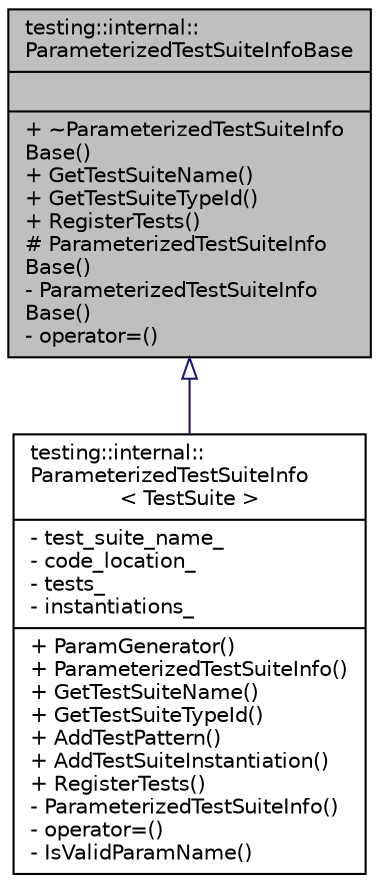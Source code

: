 digraph "testing::internal::ParameterizedTestSuiteInfoBase"
{
 // LATEX_PDF_SIZE
  bgcolor="transparent";
  edge [fontname="Helvetica",fontsize="10",labelfontname="Helvetica",labelfontsize="10"];
  node [fontname="Helvetica",fontsize="10",shape=record];
  Node1 [label="{testing::internal::\lParameterizedTestSuiteInfoBase\n||+ ~ParameterizedTestSuiteInfo\lBase()\l+ GetTestSuiteName()\l+ GetTestSuiteTypeId()\l+ RegisterTests()\l# ParameterizedTestSuiteInfo\lBase()\l- ParameterizedTestSuiteInfo\lBase()\l- operator=()\l}",height=0.2,width=0.4,color="black", fillcolor="grey75", style="filled", fontcolor="black",tooltip=" "];
  Node1 -> Node2 [dir="back",color="midnightblue",fontsize="10",style="solid",arrowtail="onormal",fontname="Helvetica"];
  Node2 [label="{testing::internal::\lParameterizedTestSuiteInfo\l\< TestSuite \>\n|- test_suite_name_\l- code_location_\l- tests_\l- instantiations_\l|+ ParamGenerator()\l+ ParameterizedTestSuiteInfo()\l+ GetTestSuiteName()\l+ GetTestSuiteTypeId()\l+ AddTestPattern()\l+ AddTestSuiteInstantiation()\l+ RegisterTests()\l- ParameterizedTestSuiteInfo()\l- operator=()\l- IsValidParamName()\l}",height=0.2,width=0.4,color="black",URL="$classtesting_1_1internal_1_1ParameterizedTestSuiteInfo.html",tooltip=" "];
}
